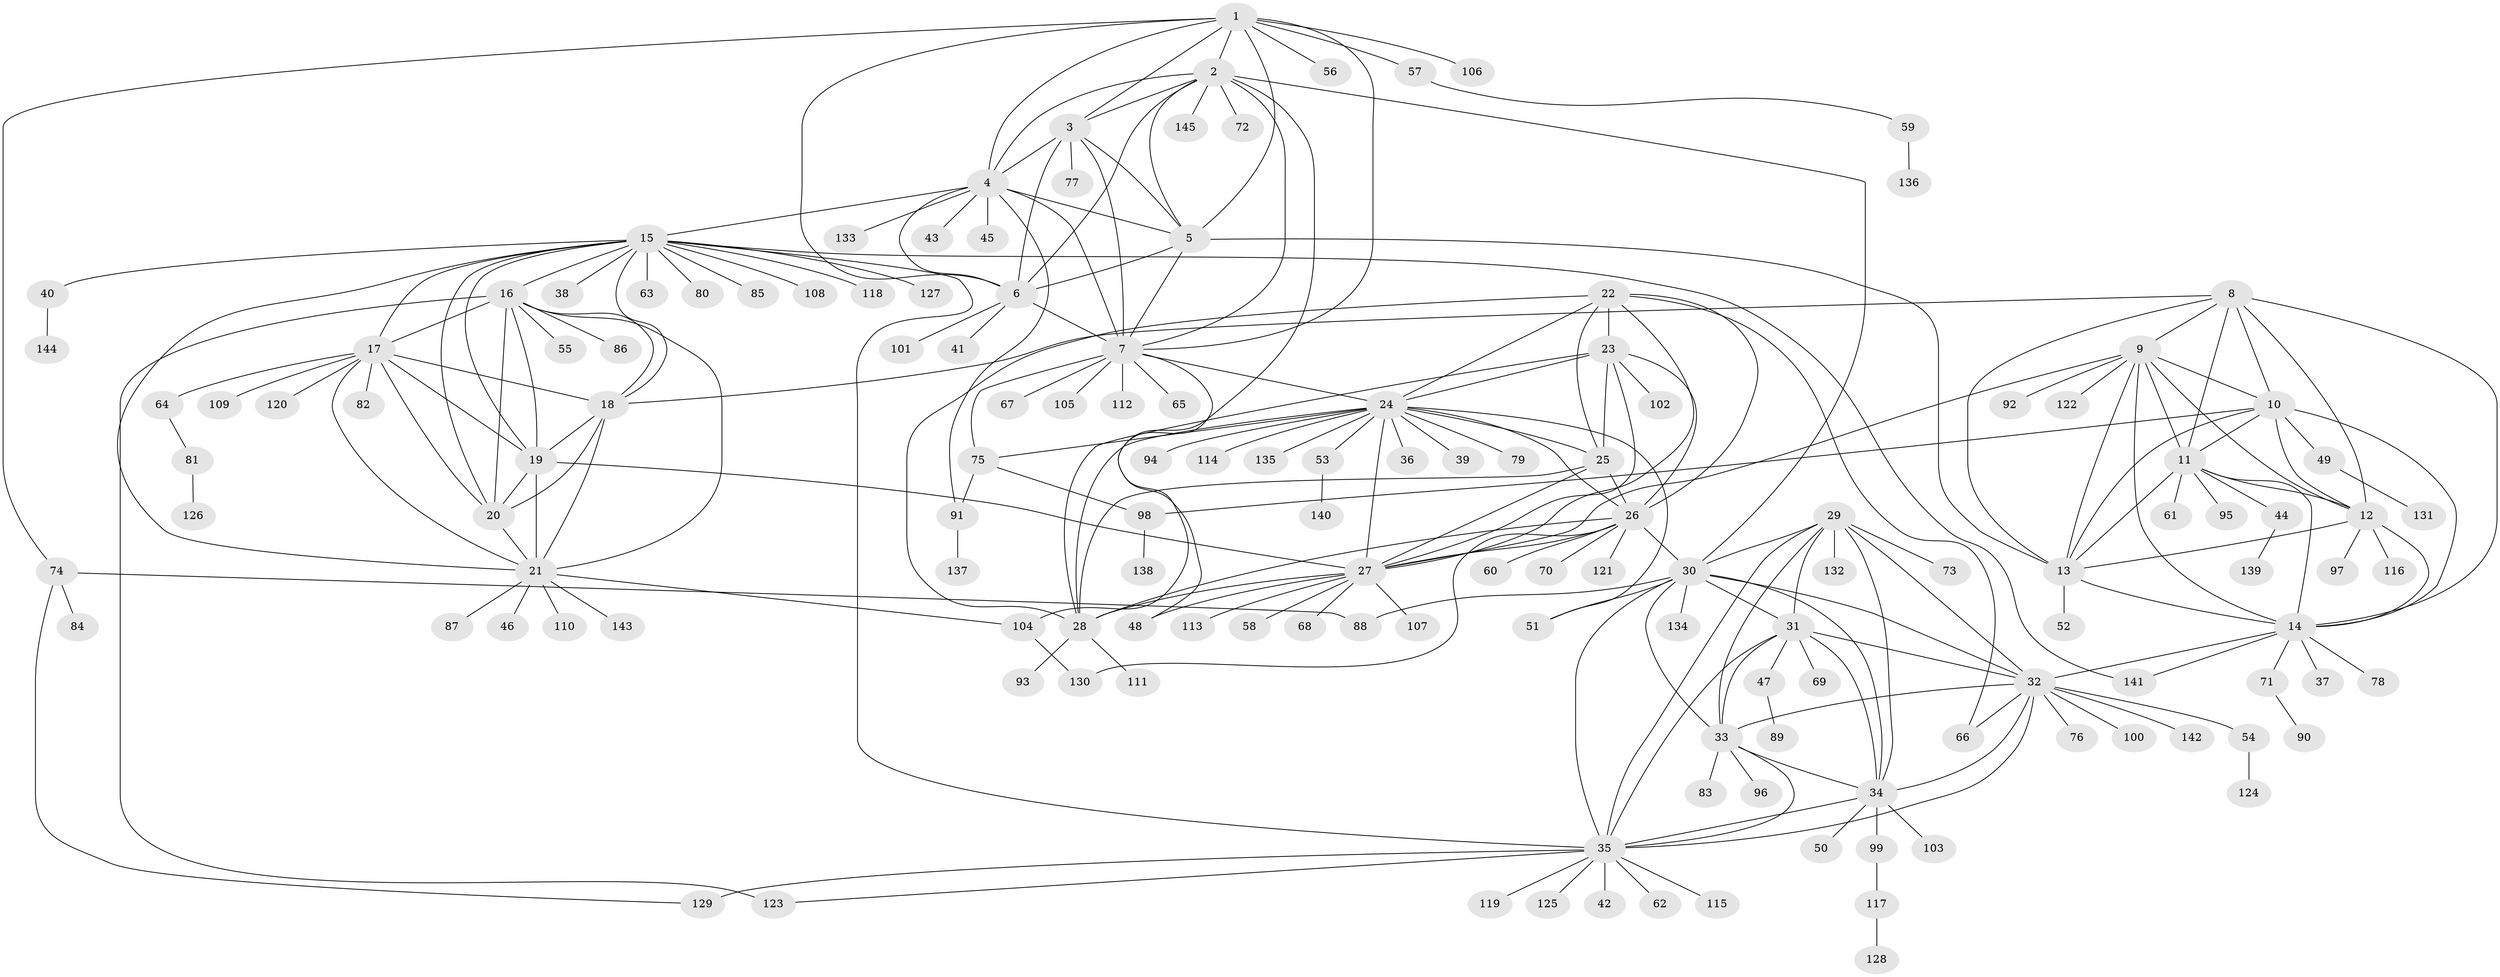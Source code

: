 // Generated by graph-tools (version 1.1) at 2025/54/03/09/25 04:54:29]
// undirected, 145 vertices, 237 edges
graph export_dot {
graph [start="1"]
  node [color=gray90,style=filled];
  1;
  2;
  3;
  4;
  5;
  6;
  7;
  8;
  9;
  10;
  11;
  12;
  13;
  14;
  15;
  16;
  17;
  18;
  19;
  20;
  21;
  22;
  23;
  24;
  25;
  26;
  27;
  28;
  29;
  30;
  31;
  32;
  33;
  34;
  35;
  36;
  37;
  38;
  39;
  40;
  41;
  42;
  43;
  44;
  45;
  46;
  47;
  48;
  49;
  50;
  51;
  52;
  53;
  54;
  55;
  56;
  57;
  58;
  59;
  60;
  61;
  62;
  63;
  64;
  65;
  66;
  67;
  68;
  69;
  70;
  71;
  72;
  73;
  74;
  75;
  76;
  77;
  78;
  79;
  80;
  81;
  82;
  83;
  84;
  85;
  86;
  87;
  88;
  89;
  90;
  91;
  92;
  93;
  94;
  95;
  96;
  97;
  98;
  99;
  100;
  101;
  102;
  103;
  104;
  105;
  106;
  107;
  108;
  109;
  110;
  111;
  112;
  113;
  114;
  115;
  116;
  117;
  118;
  119;
  120;
  121;
  122;
  123;
  124;
  125;
  126;
  127;
  128;
  129;
  130;
  131;
  132;
  133;
  134;
  135;
  136;
  137;
  138;
  139;
  140;
  141;
  142;
  143;
  144;
  145;
  1 -- 2;
  1 -- 3;
  1 -- 4;
  1 -- 5;
  1 -- 6;
  1 -- 7;
  1 -- 56;
  1 -- 57;
  1 -- 74;
  1 -- 106;
  2 -- 3;
  2 -- 4;
  2 -- 5;
  2 -- 6;
  2 -- 7;
  2 -- 30;
  2 -- 72;
  2 -- 104;
  2 -- 145;
  3 -- 4;
  3 -- 5;
  3 -- 6;
  3 -- 7;
  3 -- 77;
  4 -- 5;
  4 -- 6;
  4 -- 7;
  4 -- 15;
  4 -- 43;
  4 -- 45;
  4 -- 91;
  4 -- 133;
  5 -- 6;
  5 -- 7;
  5 -- 13;
  6 -- 7;
  6 -- 41;
  6 -- 101;
  7 -- 24;
  7 -- 48;
  7 -- 65;
  7 -- 67;
  7 -- 75;
  7 -- 105;
  7 -- 112;
  8 -- 9;
  8 -- 10;
  8 -- 11;
  8 -- 12;
  8 -- 13;
  8 -- 14;
  8 -- 18;
  9 -- 10;
  9 -- 11;
  9 -- 12;
  9 -- 13;
  9 -- 14;
  9 -- 27;
  9 -- 92;
  9 -- 122;
  10 -- 11;
  10 -- 12;
  10 -- 13;
  10 -- 14;
  10 -- 49;
  10 -- 98;
  11 -- 12;
  11 -- 13;
  11 -- 14;
  11 -- 44;
  11 -- 61;
  11 -- 95;
  12 -- 13;
  12 -- 14;
  12 -- 97;
  12 -- 116;
  13 -- 14;
  13 -- 52;
  14 -- 32;
  14 -- 37;
  14 -- 71;
  14 -- 78;
  14 -- 141;
  15 -- 16;
  15 -- 17;
  15 -- 18;
  15 -- 19;
  15 -- 20;
  15 -- 21;
  15 -- 35;
  15 -- 38;
  15 -- 40;
  15 -- 63;
  15 -- 80;
  15 -- 85;
  15 -- 108;
  15 -- 118;
  15 -- 127;
  15 -- 141;
  16 -- 17;
  16 -- 18;
  16 -- 19;
  16 -- 20;
  16 -- 21;
  16 -- 55;
  16 -- 86;
  16 -- 123;
  17 -- 18;
  17 -- 19;
  17 -- 20;
  17 -- 21;
  17 -- 64;
  17 -- 82;
  17 -- 109;
  17 -- 120;
  18 -- 19;
  18 -- 20;
  18 -- 21;
  19 -- 20;
  19 -- 21;
  19 -- 27;
  20 -- 21;
  21 -- 46;
  21 -- 87;
  21 -- 104;
  21 -- 110;
  21 -- 143;
  22 -- 23;
  22 -- 24;
  22 -- 25;
  22 -- 26;
  22 -- 27;
  22 -- 28;
  22 -- 66;
  23 -- 24;
  23 -- 25;
  23 -- 26;
  23 -- 27;
  23 -- 28;
  23 -- 102;
  24 -- 25;
  24 -- 26;
  24 -- 27;
  24 -- 28;
  24 -- 36;
  24 -- 39;
  24 -- 51;
  24 -- 53;
  24 -- 75;
  24 -- 79;
  24 -- 94;
  24 -- 114;
  24 -- 135;
  25 -- 26;
  25 -- 27;
  25 -- 28;
  26 -- 27;
  26 -- 28;
  26 -- 30;
  26 -- 60;
  26 -- 70;
  26 -- 121;
  26 -- 130;
  27 -- 28;
  27 -- 48;
  27 -- 58;
  27 -- 68;
  27 -- 107;
  27 -- 113;
  28 -- 93;
  28 -- 111;
  29 -- 30;
  29 -- 31;
  29 -- 32;
  29 -- 33;
  29 -- 34;
  29 -- 35;
  29 -- 73;
  29 -- 132;
  30 -- 31;
  30 -- 32;
  30 -- 33;
  30 -- 34;
  30 -- 35;
  30 -- 51;
  30 -- 88;
  30 -- 134;
  31 -- 32;
  31 -- 33;
  31 -- 34;
  31 -- 35;
  31 -- 47;
  31 -- 69;
  32 -- 33;
  32 -- 34;
  32 -- 35;
  32 -- 54;
  32 -- 66;
  32 -- 76;
  32 -- 100;
  32 -- 142;
  33 -- 34;
  33 -- 35;
  33 -- 83;
  33 -- 96;
  34 -- 35;
  34 -- 50;
  34 -- 99;
  34 -- 103;
  35 -- 42;
  35 -- 62;
  35 -- 115;
  35 -- 119;
  35 -- 123;
  35 -- 125;
  35 -- 129;
  40 -- 144;
  44 -- 139;
  47 -- 89;
  49 -- 131;
  53 -- 140;
  54 -- 124;
  57 -- 59;
  59 -- 136;
  64 -- 81;
  71 -- 90;
  74 -- 84;
  74 -- 88;
  74 -- 129;
  75 -- 91;
  75 -- 98;
  81 -- 126;
  91 -- 137;
  98 -- 138;
  99 -- 117;
  104 -- 130;
  117 -- 128;
}
